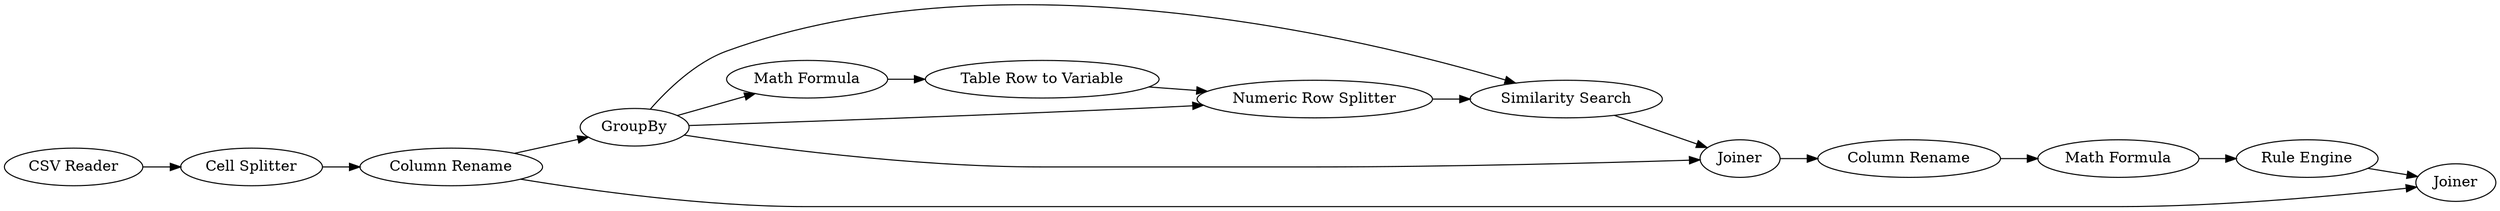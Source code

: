 digraph {
	"-7996309317582318271_1" [label="CSV Reader"]
	"-7996309317582318271_6" [label=GroupBy]
	"-7996309317582318271_14" [label=Joiner]
	"-7996309317582318271_5" [label="Column Rename"]
	"-7996309317582318271_9" [label="Math Formula"]
	"-7996309317582318271_11" [label="Table Row to Variable"]
	"-7996309317582318271_15" [label="Rule Engine"]
	"-7996309317582318271_16" [label="Math Formula"]
	"-7996309317582318271_7" [label="Similarity Search"]
	"-7996309317582318271_8" [label="Numeric Row Splitter"]
	"-7996309317582318271_13" [label="Column Rename"]
	"-7996309317582318271_2" [label="Cell Splitter"]
	"-7996309317582318271_12" [label=Joiner]
	"-7996309317582318271_13" -> "-7996309317582318271_16"
	"-7996309317582318271_15" -> "-7996309317582318271_14"
	"-7996309317582318271_6" -> "-7996309317582318271_12"
	"-7996309317582318271_8" -> "-7996309317582318271_7"
	"-7996309317582318271_5" -> "-7996309317582318271_6"
	"-7996309317582318271_9" -> "-7996309317582318271_11"
	"-7996309317582318271_6" -> "-7996309317582318271_7"
	"-7996309317582318271_1" -> "-7996309317582318271_2"
	"-7996309317582318271_7" -> "-7996309317582318271_12"
	"-7996309317582318271_6" -> "-7996309317582318271_9"
	"-7996309317582318271_16" -> "-7996309317582318271_15"
	"-7996309317582318271_5" -> "-7996309317582318271_14"
	"-7996309317582318271_11" -> "-7996309317582318271_8"
	"-7996309317582318271_6" -> "-7996309317582318271_8"
	"-7996309317582318271_12" -> "-7996309317582318271_13"
	"-7996309317582318271_2" -> "-7996309317582318271_5"
	rankdir=LR
}
